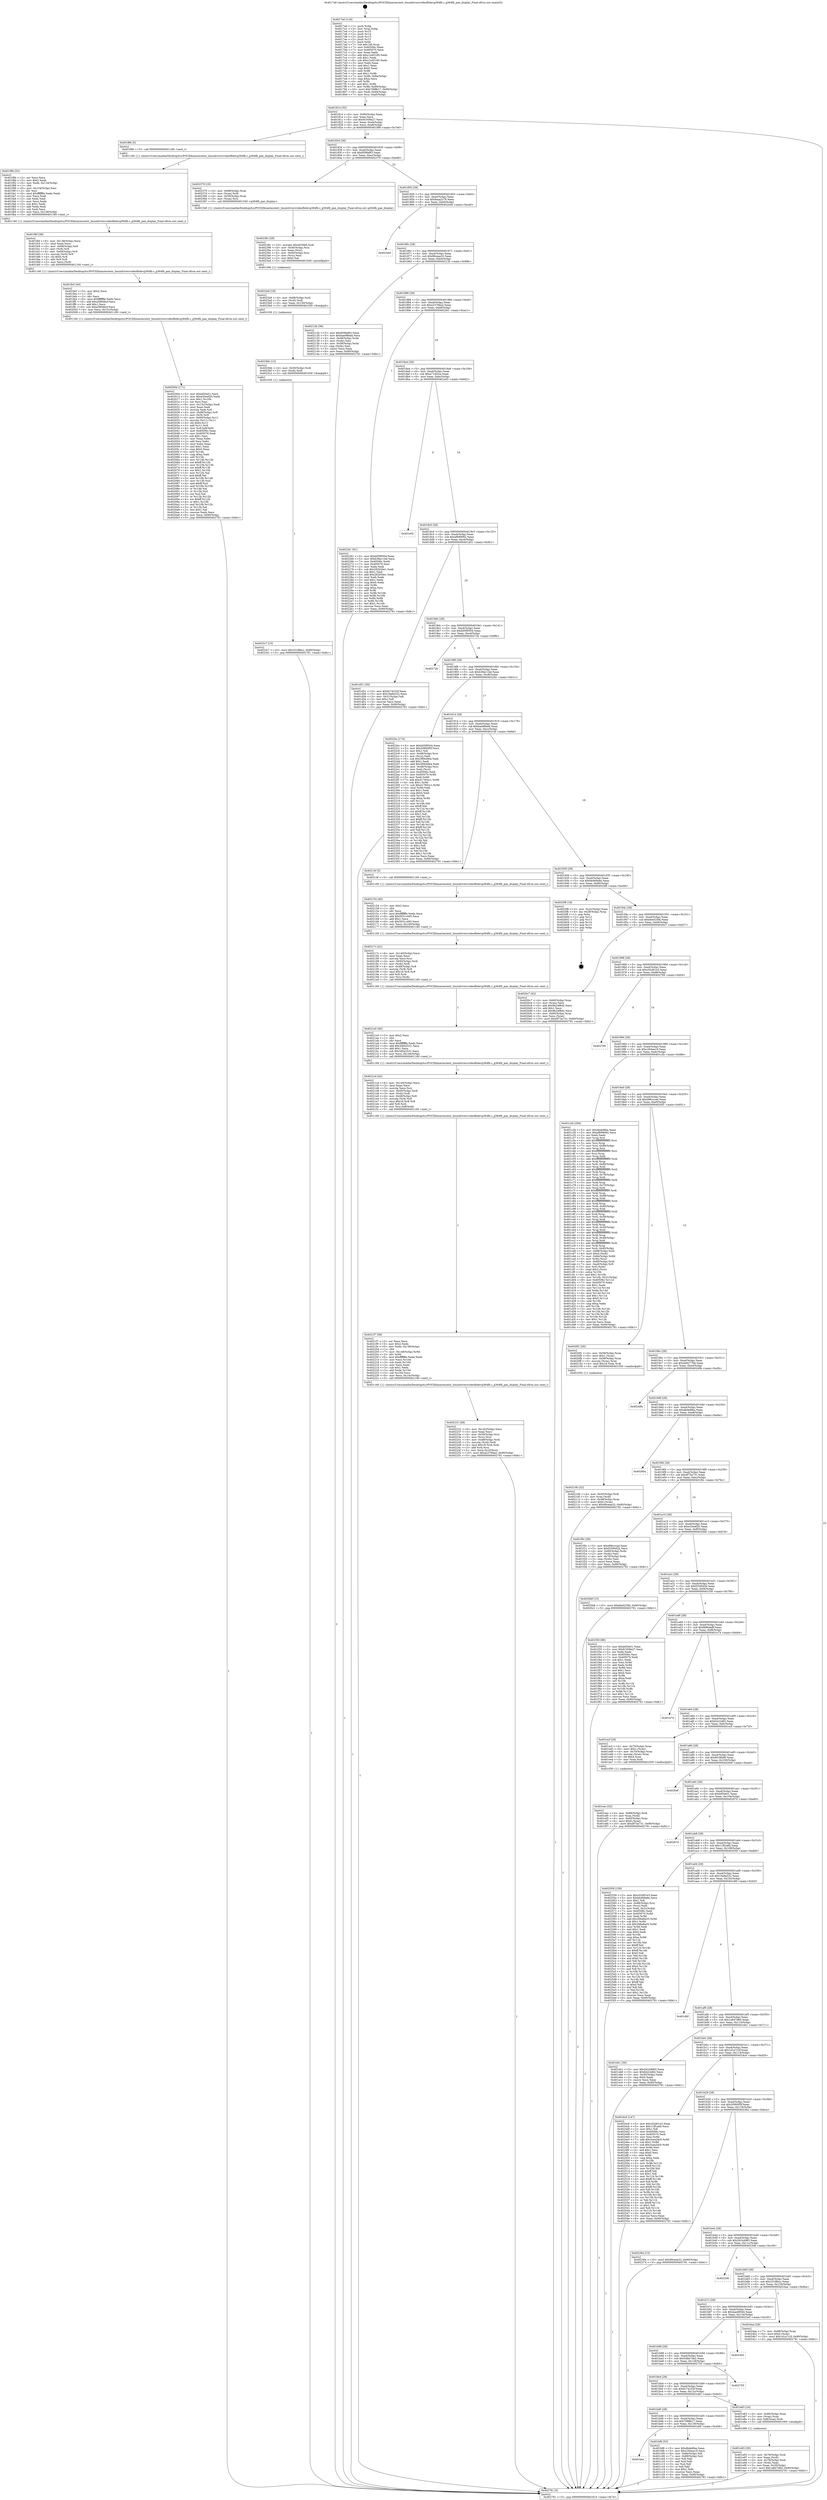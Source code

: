 digraph "0x4017a0" {
  label = "0x4017a0 (/mnt/c/Users/mathe/Desktop/tcc/POCII/binaries/extr_linuxdriversvideofbdevg364fb.c_g364fb_pan_display_Final-ollvm.out::main(0))"
  labelloc = "t"
  node[shape=record]

  Entry [label="",width=0.3,height=0.3,shape=circle,fillcolor=black,style=filled]
  "0x401814" [label="{
     0x401814 [32]\l
     | [instrs]\l
     &nbsp;&nbsp;0x401814 \<+6\>: mov -0x90(%rbp),%eax\l
     &nbsp;&nbsp;0x40181a \<+2\>: mov %eax,%ecx\l
     &nbsp;&nbsp;0x40181c \<+6\>: sub $0x81938a27,%ecx\l
     &nbsp;&nbsp;0x401822 \<+6\>: mov %eax,-0xa4(%rbp)\l
     &nbsp;&nbsp;0x401828 \<+6\>: mov %ecx,-0xa8(%rbp)\l
     &nbsp;&nbsp;0x40182e \<+6\>: je 0000000000401f86 \<main+0x7e6\>\l
  }"]
  "0x401f86" [label="{
     0x401f86 [5]\l
     | [instrs]\l
     &nbsp;&nbsp;0x401f86 \<+5\>: call 0000000000401160 \<next_i\>\l
     | [calls]\l
     &nbsp;&nbsp;0x401160 \{1\} (/mnt/c/Users/mathe/Desktop/tcc/POCII/binaries/extr_linuxdriversvideofbdevg364fb.c_g364fb_pan_display_Final-ollvm.out::next_i)\l
  }"]
  "0x401834" [label="{
     0x401834 [28]\l
     | [instrs]\l
     &nbsp;&nbsp;0x401834 \<+5\>: jmp 0000000000401839 \<main+0x99\>\l
     &nbsp;&nbsp;0x401839 \<+6\>: mov -0xa4(%rbp),%eax\l
     &nbsp;&nbsp;0x40183f \<+5\>: sub $0x859faf63,%eax\l
     &nbsp;&nbsp;0x401844 \<+6\>: mov %eax,-0xac(%rbp)\l
     &nbsp;&nbsp;0x40184a \<+6\>: je 0000000000402379 \<main+0xbd9\>\l
  }"]
  Exit [label="",width=0.3,height=0.3,shape=circle,fillcolor=black,style=filled,peripheries=2]
  "0x402379" [label="{
     0x402379 [19]\l
     | [instrs]\l
     &nbsp;&nbsp;0x402379 \<+4\>: mov -0x68(%rbp),%rax\l
     &nbsp;&nbsp;0x40237d \<+3\>: mov (%rax),%rdi\l
     &nbsp;&nbsp;0x402380 \<+4\>: mov -0x50(%rbp),%rax\l
     &nbsp;&nbsp;0x402384 \<+3\>: mov (%rax),%rsi\l
     &nbsp;&nbsp;0x402387 \<+5\>: call 0000000000401540 \<g364fb_pan_display\>\l
     | [calls]\l
     &nbsp;&nbsp;0x401540 \{1\} (/mnt/c/Users/mathe/Desktop/tcc/POCII/binaries/extr_linuxdriversvideofbdevg364fb.c_g364fb_pan_display_Final-ollvm.out::g364fb_pan_display)\l
  }"]
  "0x401850" [label="{
     0x401850 [28]\l
     | [instrs]\l
     &nbsp;&nbsp;0x401850 \<+5\>: jmp 0000000000401855 \<main+0xb5\>\l
     &nbsp;&nbsp;0x401855 \<+6\>: mov -0xa4(%rbp),%eax\l
     &nbsp;&nbsp;0x40185b \<+5\>: sub $0x8aaa2c78,%eax\l
     &nbsp;&nbsp;0x401860 \<+6\>: mov %eax,-0xb0(%rbp)\l
     &nbsp;&nbsp;0x401866 \<+6\>: je 0000000000402440 \<main+0xca0\>\l
  }"]
  "0x4023c7" [label="{
     0x4023c7 [15]\l
     | [instrs]\l
     &nbsp;&nbsp;0x4023c7 \<+10\>: movl $0x331f8bcc,-0x90(%rbp)\l
     &nbsp;&nbsp;0x4023d1 \<+5\>: jmp 0000000000402781 \<main+0xfe1\>\l
  }"]
  "0x402440" [label="{
     0x402440\l
  }", style=dashed]
  "0x40186c" [label="{
     0x40186c [28]\l
     | [instrs]\l
     &nbsp;&nbsp;0x40186c \<+5\>: jmp 0000000000401871 \<main+0xd1\>\l
     &nbsp;&nbsp;0x401871 \<+6\>: mov -0xa4(%rbp),%eax\l
     &nbsp;&nbsp;0x401877 \<+5\>: sub $0x99ceea32,%eax\l
     &nbsp;&nbsp;0x40187c \<+6\>: mov %eax,-0xb4(%rbp)\l
     &nbsp;&nbsp;0x401882 \<+6\>: je 000000000040212b \<main+0x98b\>\l
  }"]
  "0x4023bb" [label="{
     0x4023bb [12]\l
     | [instrs]\l
     &nbsp;&nbsp;0x4023bb \<+4\>: mov -0x50(%rbp),%rdi\l
     &nbsp;&nbsp;0x4023bf \<+3\>: mov (%rdi),%rdi\l
     &nbsp;&nbsp;0x4023c2 \<+5\>: call 0000000000401030 \<free@plt\>\l
     | [calls]\l
     &nbsp;&nbsp;0x401030 \{1\} (unknown)\l
  }"]
  "0x40212b" [label="{
     0x40212b [36]\l
     | [instrs]\l
     &nbsp;&nbsp;0x40212b \<+5\>: mov $0x859faf63,%eax\l
     &nbsp;&nbsp;0x402130 \<+5\>: mov $0xbae98bdd,%ecx\l
     &nbsp;&nbsp;0x402135 \<+4\>: mov -0x48(%rbp),%rdx\l
     &nbsp;&nbsp;0x402139 \<+2\>: mov (%rdx),%esi\l
     &nbsp;&nbsp;0x40213b \<+4\>: mov -0x58(%rbp),%rdx\l
     &nbsp;&nbsp;0x40213f \<+2\>: cmp (%rdx),%esi\l
     &nbsp;&nbsp;0x402141 \<+3\>: cmovl %ecx,%eax\l
     &nbsp;&nbsp;0x402144 \<+6\>: mov %eax,-0x90(%rbp)\l
     &nbsp;&nbsp;0x40214a \<+5\>: jmp 0000000000402781 \<main+0xfe1\>\l
  }"]
  "0x401888" [label="{
     0x401888 [28]\l
     | [instrs]\l
     &nbsp;&nbsp;0x401888 \<+5\>: jmp 000000000040188d \<main+0xed\>\l
     &nbsp;&nbsp;0x40188d \<+6\>: mov -0xa4(%rbp),%eax\l
     &nbsp;&nbsp;0x401893 \<+5\>: sub $0xa2376ba2,%eax\l
     &nbsp;&nbsp;0x401898 \<+6\>: mov %eax,-0xb8(%rbp)\l
     &nbsp;&nbsp;0x40189e \<+6\>: je 0000000000402261 \<main+0xac1\>\l
  }"]
  "0x4023a9" [label="{
     0x4023a9 [18]\l
     | [instrs]\l
     &nbsp;&nbsp;0x4023a9 \<+4\>: mov -0x68(%rbp),%rdi\l
     &nbsp;&nbsp;0x4023ad \<+3\>: mov (%rdi),%rdi\l
     &nbsp;&nbsp;0x4023b0 \<+6\>: mov %eax,-0x150(%rbp)\l
     &nbsp;&nbsp;0x4023b6 \<+5\>: call 0000000000401030 \<free@plt\>\l
     | [calls]\l
     &nbsp;&nbsp;0x401030 \{1\} (unknown)\l
  }"]
  "0x402261" [label="{
     0x402261 [91]\l
     | [instrs]\l
     &nbsp;&nbsp;0x402261 \<+5\>: mov $0xb05f9504,%eax\l
     &nbsp;&nbsp;0x402266 \<+5\>: mov $0xb38a11bd,%ecx\l
     &nbsp;&nbsp;0x40226b \<+7\>: mov 0x40506c,%edx\l
     &nbsp;&nbsp;0x402272 \<+7\>: mov 0x405070,%esi\l
     &nbsp;&nbsp;0x402279 \<+2\>: mov %edx,%edi\l
     &nbsp;&nbsp;0x40227b \<+6\>: sub $0x282b54e1,%edi\l
     &nbsp;&nbsp;0x402281 \<+3\>: sub $0x1,%edi\l
     &nbsp;&nbsp;0x402284 \<+6\>: add $0x282b54e1,%edi\l
     &nbsp;&nbsp;0x40228a \<+3\>: imul %edi,%edx\l
     &nbsp;&nbsp;0x40228d \<+3\>: and $0x1,%edx\l
     &nbsp;&nbsp;0x402290 \<+3\>: cmp $0x0,%edx\l
     &nbsp;&nbsp;0x402293 \<+4\>: sete %r8b\l
     &nbsp;&nbsp;0x402297 \<+3\>: cmp $0xa,%esi\l
     &nbsp;&nbsp;0x40229a \<+4\>: setl %r9b\l
     &nbsp;&nbsp;0x40229e \<+3\>: mov %r8b,%r10b\l
     &nbsp;&nbsp;0x4022a1 \<+3\>: and %r9b,%r10b\l
     &nbsp;&nbsp;0x4022a4 \<+3\>: xor %r9b,%r8b\l
     &nbsp;&nbsp;0x4022a7 \<+3\>: or %r8b,%r10b\l
     &nbsp;&nbsp;0x4022aa \<+4\>: test $0x1,%r10b\l
     &nbsp;&nbsp;0x4022ae \<+3\>: cmovne %ecx,%eax\l
     &nbsp;&nbsp;0x4022b1 \<+6\>: mov %eax,-0x90(%rbp)\l
     &nbsp;&nbsp;0x4022b7 \<+5\>: jmp 0000000000402781 \<main+0xfe1\>\l
  }"]
  "0x4018a4" [label="{
     0x4018a4 [28]\l
     | [instrs]\l
     &nbsp;&nbsp;0x4018a4 \<+5\>: jmp 00000000004018a9 \<main+0x109\>\l
     &nbsp;&nbsp;0x4018a9 \<+6\>: mov -0xa4(%rbp),%eax\l
     &nbsp;&nbsp;0x4018af \<+5\>: sub $0xa714f3ca,%eax\l
     &nbsp;&nbsp;0x4018b4 \<+6\>: mov %eax,-0xbc(%rbp)\l
     &nbsp;&nbsp;0x4018ba \<+6\>: je 0000000000401e02 \<main+0x662\>\l
  }"]
  "0x40238c" [label="{
     0x40238c [29]\l
     | [instrs]\l
     &nbsp;&nbsp;0x40238c \<+10\>: movabs $0x4030b6,%rdi\l
     &nbsp;&nbsp;0x402396 \<+4\>: mov -0x40(%rbp),%rsi\l
     &nbsp;&nbsp;0x40239a \<+2\>: mov %eax,(%rsi)\l
     &nbsp;&nbsp;0x40239c \<+4\>: mov -0x40(%rbp),%rsi\l
     &nbsp;&nbsp;0x4023a0 \<+2\>: mov (%rsi),%esi\l
     &nbsp;&nbsp;0x4023a2 \<+2\>: mov $0x0,%al\l
     &nbsp;&nbsp;0x4023a4 \<+5\>: call 0000000000401040 \<printf@plt\>\l
     | [calls]\l
     &nbsp;&nbsp;0x401040 \{1\} (unknown)\l
  }"]
  "0x401e02" [label="{
     0x401e02\l
  }", style=dashed]
  "0x4018c0" [label="{
     0x4018c0 [28]\l
     | [instrs]\l
     &nbsp;&nbsp;0x4018c0 \<+5\>: jmp 00000000004018c5 \<main+0x125\>\l
     &nbsp;&nbsp;0x4018c5 \<+6\>: mov -0xa4(%rbp),%eax\l
     &nbsp;&nbsp;0x4018cb \<+5\>: sub $0xaf699082,%eax\l
     &nbsp;&nbsp;0x4018d0 \<+6\>: mov %eax,-0xc0(%rbp)\l
     &nbsp;&nbsp;0x4018d6 \<+6\>: je 0000000000401d51 \<main+0x5b1\>\l
  }"]
  "0x402231" [label="{
     0x402231 [48]\l
     | [instrs]\l
     &nbsp;&nbsp;0x402231 \<+6\>: mov -0x14c(%rbp),%ecx\l
     &nbsp;&nbsp;0x402237 \<+3\>: imul %eax,%ecx\l
     &nbsp;&nbsp;0x40223a \<+4\>: mov -0x50(%rbp),%rsi\l
     &nbsp;&nbsp;0x40223e \<+3\>: mov (%rsi),%rsi\l
     &nbsp;&nbsp;0x402241 \<+4\>: mov -0x48(%rbp),%rdi\l
     &nbsp;&nbsp;0x402245 \<+3\>: movslq (%rdi),%rdi\l
     &nbsp;&nbsp;0x402248 \<+4\>: imul $0x18,%rdi,%rdi\l
     &nbsp;&nbsp;0x40224c \<+3\>: add %rdi,%rsi\l
     &nbsp;&nbsp;0x40224f \<+3\>: mov %ecx,0x10(%rsi)\l
     &nbsp;&nbsp;0x402252 \<+10\>: movl $0xa2376ba2,-0x90(%rbp)\l
     &nbsp;&nbsp;0x40225c \<+5\>: jmp 0000000000402781 \<main+0xfe1\>\l
  }"]
  "0x401d51" [label="{
     0x401d51 [30]\l
     | [instrs]\l
     &nbsp;&nbsp;0x401d51 \<+5\>: mov $0x6c74232f,%eax\l
     &nbsp;&nbsp;0x401d56 \<+5\>: mov $0x19a8a522,%ecx\l
     &nbsp;&nbsp;0x401d5b \<+3\>: mov -0x31(%rbp),%dl\l
     &nbsp;&nbsp;0x401d5e \<+3\>: test $0x1,%dl\l
     &nbsp;&nbsp;0x401d61 \<+3\>: cmovne %ecx,%eax\l
     &nbsp;&nbsp;0x401d64 \<+6\>: mov %eax,-0x90(%rbp)\l
     &nbsp;&nbsp;0x401d6a \<+5\>: jmp 0000000000402781 \<main+0xfe1\>\l
  }"]
  "0x4018dc" [label="{
     0x4018dc [28]\l
     | [instrs]\l
     &nbsp;&nbsp;0x4018dc \<+5\>: jmp 00000000004018e1 \<main+0x141\>\l
     &nbsp;&nbsp;0x4018e1 \<+6\>: mov -0xa4(%rbp),%eax\l
     &nbsp;&nbsp;0x4018e7 \<+5\>: sub $0xb05f9504,%eax\l
     &nbsp;&nbsp;0x4018ec \<+6\>: mov %eax,-0xc4(%rbp)\l
     &nbsp;&nbsp;0x4018f2 \<+6\>: je 000000000040272b \<main+0xf8b\>\l
  }"]
  "0x4021f7" [label="{
     0x4021f7 [58]\l
     | [instrs]\l
     &nbsp;&nbsp;0x4021f7 \<+2\>: xor %ecx,%ecx\l
     &nbsp;&nbsp;0x4021f9 \<+5\>: mov $0x2,%edx\l
     &nbsp;&nbsp;0x4021fe \<+6\>: mov %edx,-0x148(%rbp)\l
     &nbsp;&nbsp;0x402204 \<+1\>: cltd\l
     &nbsp;&nbsp;0x402205 \<+7\>: mov -0x148(%rbp),%r9d\l
     &nbsp;&nbsp;0x40220c \<+3\>: idiv %r9d\l
     &nbsp;&nbsp;0x40220f \<+6\>: imul $0xfffffffe,%edx,%edx\l
     &nbsp;&nbsp;0x402215 \<+3\>: mov %ecx,%r10d\l
     &nbsp;&nbsp;0x402218 \<+3\>: sub %edx,%r10d\l
     &nbsp;&nbsp;0x40221b \<+2\>: mov %ecx,%edx\l
     &nbsp;&nbsp;0x40221d \<+3\>: sub $0x1,%edx\l
     &nbsp;&nbsp;0x402220 \<+3\>: add %edx,%r10d\l
     &nbsp;&nbsp;0x402223 \<+3\>: sub %r10d,%ecx\l
     &nbsp;&nbsp;0x402226 \<+6\>: mov %ecx,-0x14c(%rbp)\l
     &nbsp;&nbsp;0x40222c \<+5\>: call 0000000000401160 \<next_i\>\l
     | [calls]\l
     &nbsp;&nbsp;0x401160 \{1\} (/mnt/c/Users/mathe/Desktop/tcc/POCII/binaries/extr_linuxdriversvideofbdevg364fb.c_g364fb_pan_display_Final-ollvm.out::next_i)\l
  }"]
  "0x40272b" [label="{
     0x40272b\l
  }", style=dashed]
  "0x4018f8" [label="{
     0x4018f8 [28]\l
     | [instrs]\l
     &nbsp;&nbsp;0x4018f8 \<+5\>: jmp 00000000004018fd \<main+0x15d\>\l
     &nbsp;&nbsp;0x4018fd \<+6\>: mov -0xa4(%rbp),%eax\l
     &nbsp;&nbsp;0x401903 \<+5\>: sub $0xb38a11bd,%eax\l
     &nbsp;&nbsp;0x401908 \<+6\>: mov %eax,-0xc8(%rbp)\l
     &nbsp;&nbsp;0x40190e \<+6\>: je 00000000004022bc \<main+0xb1c\>\l
  }"]
  "0x4021cd" [label="{
     0x4021cd [42]\l
     | [instrs]\l
     &nbsp;&nbsp;0x4021cd \<+6\>: mov -0x144(%rbp),%ecx\l
     &nbsp;&nbsp;0x4021d3 \<+3\>: imul %eax,%ecx\l
     &nbsp;&nbsp;0x4021d6 \<+3\>: movslq %ecx,%rsi\l
     &nbsp;&nbsp;0x4021d9 \<+4\>: mov -0x50(%rbp),%rdi\l
     &nbsp;&nbsp;0x4021dd \<+3\>: mov (%rdi),%rdi\l
     &nbsp;&nbsp;0x4021e0 \<+4\>: mov -0x48(%rbp),%r8\l
     &nbsp;&nbsp;0x4021e4 \<+3\>: movslq (%r8),%r8\l
     &nbsp;&nbsp;0x4021e7 \<+4\>: imul $0x18,%r8,%r8\l
     &nbsp;&nbsp;0x4021eb \<+3\>: add %r8,%rdi\l
     &nbsp;&nbsp;0x4021ee \<+4\>: mov %rsi,0x8(%rdi)\l
     &nbsp;&nbsp;0x4021f2 \<+5\>: call 0000000000401160 \<next_i\>\l
     | [calls]\l
     &nbsp;&nbsp;0x401160 \{1\} (/mnt/c/Users/mathe/Desktop/tcc/POCII/binaries/extr_linuxdriversvideofbdevg364fb.c_g364fb_pan_display_Final-ollvm.out::next_i)\l
  }"]
  "0x4022bc" [label="{
     0x4022bc [174]\l
     | [instrs]\l
     &nbsp;&nbsp;0x4022bc \<+5\>: mov $0xb05f9504,%eax\l
     &nbsp;&nbsp;0x4022c1 \<+5\>: mov $0x20900f5f,%ecx\l
     &nbsp;&nbsp;0x4022c6 \<+2\>: mov $0x1,%dl\l
     &nbsp;&nbsp;0x4022c8 \<+4\>: mov -0x48(%rbp),%rsi\l
     &nbsp;&nbsp;0x4022cc \<+2\>: mov (%rsi),%edi\l
     &nbsp;&nbsp;0x4022ce \<+6\>: sub $0x3f0b49e4,%edi\l
     &nbsp;&nbsp;0x4022d4 \<+3\>: add $0x1,%edi\l
     &nbsp;&nbsp;0x4022d7 \<+6\>: add $0x3f0b49e4,%edi\l
     &nbsp;&nbsp;0x4022dd \<+4\>: mov -0x48(%rbp),%rsi\l
     &nbsp;&nbsp;0x4022e1 \<+2\>: mov %edi,(%rsi)\l
     &nbsp;&nbsp;0x4022e3 \<+7\>: mov 0x40506c,%edi\l
     &nbsp;&nbsp;0x4022ea \<+8\>: mov 0x405070,%r8d\l
     &nbsp;&nbsp;0x4022f2 \<+3\>: mov %edi,%r9d\l
     &nbsp;&nbsp;0x4022f5 \<+7\>: add $0x41760cc1,%r9d\l
     &nbsp;&nbsp;0x4022fc \<+4\>: sub $0x1,%r9d\l
     &nbsp;&nbsp;0x402300 \<+7\>: sub $0x41760cc1,%r9d\l
     &nbsp;&nbsp;0x402307 \<+4\>: imul %r9d,%edi\l
     &nbsp;&nbsp;0x40230b \<+3\>: and $0x1,%edi\l
     &nbsp;&nbsp;0x40230e \<+3\>: cmp $0x0,%edi\l
     &nbsp;&nbsp;0x402311 \<+4\>: sete %r10b\l
     &nbsp;&nbsp;0x402315 \<+4\>: cmp $0xa,%r8d\l
     &nbsp;&nbsp;0x402319 \<+4\>: setl %r11b\l
     &nbsp;&nbsp;0x40231d \<+3\>: mov %r10b,%bl\l
     &nbsp;&nbsp;0x402320 \<+3\>: xor $0xff,%bl\l
     &nbsp;&nbsp;0x402323 \<+3\>: mov %r11b,%r14b\l
     &nbsp;&nbsp;0x402326 \<+4\>: xor $0xff,%r14b\l
     &nbsp;&nbsp;0x40232a \<+3\>: xor $0x1,%dl\l
     &nbsp;&nbsp;0x40232d \<+3\>: mov %bl,%r15b\l
     &nbsp;&nbsp;0x402330 \<+4\>: and $0xff,%r15b\l
     &nbsp;&nbsp;0x402334 \<+3\>: and %dl,%r10b\l
     &nbsp;&nbsp;0x402337 \<+3\>: mov %r14b,%r12b\l
     &nbsp;&nbsp;0x40233a \<+4\>: and $0xff,%r12b\l
     &nbsp;&nbsp;0x40233e \<+3\>: and %dl,%r11b\l
     &nbsp;&nbsp;0x402341 \<+3\>: or %r10b,%r15b\l
     &nbsp;&nbsp;0x402344 \<+3\>: or %r11b,%r12b\l
     &nbsp;&nbsp;0x402347 \<+3\>: xor %r12b,%r15b\l
     &nbsp;&nbsp;0x40234a \<+3\>: or %r14b,%bl\l
     &nbsp;&nbsp;0x40234d \<+3\>: xor $0xff,%bl\l
     &nbsp;&nbsp;0x402350 \<+3\>: or $0x1,%dl\l
     &nbsp;&nbsp;0x402353 \<+2\>: and %dl,%bl\l
     &nbsp;&nbsp;0x402355 \<+3\>: or %bl,%r15b\l
     &nbsp;&nbsp;0x402358 \<+4\>: test $0x1,%r15b\l
     &nbsp;&nbsp;0x40235c \<+3\>: cmovne %ecx,%eax\l
     &nbsp;&nbsp;0x40235f \<+6\>: mov %eax,-0x90(%rbp)\l
     &nbsp;&nbsp;0x402365 \<+5\>: jmp 0000000000402781 \<main+0xfe1\>\l
  }"]
  "0x401914" [label="{
     0x401914 [28]\l
     | [instrs]\l
     &nbsp;&nbsp;0x401914 \<+5\>: jmp 0000000000401919 \<main+0x179\>\l
     &nbsp;&nbsp;0x401919 \<+6\>: mov -0xa4(%rbp),%eax\l
     &nbsp;&nbsp;0x40191f \<+5\>: sub $0xbae98bdd,%eax\l
     &nbsp;&nbsp;0x401924 \<+6\>: mov %eax,-0xcc(%rbp)\l
     &nbsp;&nbsp;0x40192a \<+6\>: je 000000000040214f \<main+0x9af\>\l
  }"]
  "0x4021a5" [label="{
     0x4021a5 [40]\l
     | [instrs]\l
     &nbsp;&nbsp;0x4021a5 \<+5\>: mov $0x2,%ecx\l
     &nbsp;&nbsp;0x4021aa \<+1\>: cltd\l
     &nbsp;&nbsp;0x4021ab \<+2\>: idiv %ecx\l
     &nbsp;&nbsp;0x4021ad \<+6\>: imul $0xfffffffe,%edx,%ecx\l
     &nbsp;&nbsp;0x4021b3 \<+6\>: add $0x3d042531,%ecx\l
     &nbsp;&nbsp;0x4021b9 \<+3\>: add $0x1,%ecx\l
     &nbsp;&nbsp;0x4021bc \<+6\>: sub $0x3d042531,%ecx\l
     &nbsp;&nbsp;0x4021c2 \<+6\>: mov %ecx,-0x144(%rbp)\l
     &nbsp;&nbsp;0x4021c8 \<+5\>: call 0000000000401160 \<next_i\>\l
     | [calls]\l
     &nbsp;&nbsp;0x401160 \{1\} (/mnt/c/Users/mathe/Desktop/tcc/POCII/binaries/extr_linuxdriversvideofbdevg364fb.c_g364fb_pan_display_Final-ollvm.out::next_i)\l
  }"]
  "0x40214f" [label="{
     0x40214f [5]\l
     | [instrs]\l
     &nbsp;&nbsp;0x40214f \<+5\>: call 0000000000401160 \<next_i\>\l
     | [calls]\l
     &nbsp;&nbsp;0x401160 \{1\} (/mnt/c/Users/mathe/Desktop/tcc/POCII/binaries/extr_linuxdriversvideofbdevg364fb.c_g364fb_pan_display_Final-ollvm.out::next_i)\l
  }"]
  "0x401930" [label="{
     0x401930 [28]\l
     | [instrs]\l
     &nbsp;&nbsp;0x401930 \<+5\>: jmp 0000000000401935 \<main+0x195\>\l
     &nbsp;&nbsp;0x401935 \<+6\>: mov -0xa4(%rbp),%eax\l
     &nbsp;&nbsp;0x40193b \<+5\>: sub $0xbb469a6e,%eax\l
     &nbsp;&nbsp;0x401940 \<+6\>: mov %eax,-0xd0(%rbp)\l
     &nbsp;&nbsp;0x401946 \<+6\>: je 00000000004025f8 \<main+0xe58\>\l
  }"]
  "0x40217c" [label="{
     0x40217c [41]\l
     | [instrs]\l
     &nbsp;&nbsp;0x40217c \<+6\>: mov -0x140(%rbp),%ecx\l
     &nbsp;&nbsp;0x402182 \<+3\>: imul %eax,%ecx\l
     &nbsp;&nbsp;0x402185 \<+3\>: movslq %ecx,%rsi\l
     &nbsp;&nbsp;0x402188 \<+4\>: mov -0x50(%rbp),%rdi\l
     &nbsp;&nbsp;0x40218c \<+3\>: mov (%rdi),%rdi\l
     &nbsp;&nbsp;0x40218f \<+4\>: mov -0x48(%rbp),%r8\l
     &nbsp;&nbsp;0x402193 \<+3\>: movslq (%r8),%r8\l
     &nbsp;&nbsp;0x402196 \<+4\>: imul $0x18,%r8,%r8\l
     &nbsp;&nbsp;0x40219a \<+3\>: add %r8,%rdi\l
     &nbsp;&nbsp;0x40219d \<+3\>: mov %rsi,(%rdi)\l
     &nbsp;&nbsp;0x4021a0 \<+5\>: call 0000000000401160 \<next_i\>\l
     | [calls]\l
     &nbsp;&nbsp;0x401160 \{1\} (/mnt/c/Users/mathe/Desktop/tcc/POCII/binaries/extr_linuxdriversvideofbdevg364fb.c_g364fb_pan_display_Final-ollvm.out::next_i)\l
  }"]
  "0x4025f8" [label="{
     0x4025f8 [18]\l
     | [instrs]\l
     &nbsp;&nbsp;0x4025f8 \<+3\>: mov -0x2c(%rbp),%eax\l
     &nbsp;&nbsp;0x4025fb \<+4\>: lea -0x28(%rbp),%rsp\l
     &nbsp;&nbsp;0x4025ff \<+1\>: pop %rbx\l
     &nbsp;&nbsp;0x402600 \<+2\>: pop %r12\l
     &nbsp;&nbsp;0x402602 \<+2\>: pop %r13\l
     &nbsp;&nbsp;0x402604 \<+2\>: pop %r14\l
     &nbsp;&nbsp;0x402606 \<+2\>: pop %r15\l
     &nbsp;&nbsp;0x402608 \<+1\>: pop %rbp\l
     &nbsp;&nbsp;0x402609 \<+1\>: ret\l
  }"]
  "0x40194c" [label="{
     0x40194c [28]\l
     | [instrs]\l
     &nbsp;&nbsp;0x40194c \<+5\>: jmp 0000000000401951 \<main+0x1b1\>\l
     &nbsp;&nbsp;0x401951 \<+6\>: mov -0xa4(%rbp),%eax\l
     &nbsp;&nbsp;0x401957 \<+5\>: sub $0xbbe525fd,%eax\l
     &nbsp;&nbsp;0x40195c \<+6\>: mov %eax,-0xd4(%rbp)\l
     &nbsp;&nbsp;0x401962 \<+6\>: je 00000000004020c7 \<main+0x927\>\l
  }"]
  "0x402154" [label="{
     0x402154 [40]\l
     | [instrs]\l
     &nbsp;&nbsp;0x402154 \<+5\>: mov $0x2,%ecx\l
     &nbsp;&nbsp;0x402159 \<+1\>: cltd\l
     &nbsp;&nbsp;0x40215a \<+2\>: idiv %ecx\l
     &nbsp;&nbsp;0x40215c \<+6\>: imul $0xfffffffe,%edx,%ecx\l
     &nbsp;&nbsp;0x402162 \<+6\>: add $0x5031c493,%ecx\l
     &nbsp;&nbsp;0x402168 \<+3\>: add $0x1,%ecx\l
     &nbsp;&nbsp;0x40216b \<+6\>: sub $0x5031c493,%ecx\l
     &nbsp;&nbsp;0x402171 \<+6\>: mov %ecx,-0x140(%rbp)\l
     &nbsp;&nbsp;0x402177 \<+5\>: call 0000000000401160 \<next_i\>\l
     | [calls]\l
     &nbsp;&nbsp;0x401160 \{1\} (/mnt/c/Users/mathe/Desktop/tcc/POCII/binaries/extr_linuxdriversvideofbdevg364fb.c_g364fb_pan_display_Final-ollvm.out::next_i)\l
  }"]
  "0x4020c7" [label="{
     0x4020c7 [42]\l
     | [instrs]\l
     &nbsp;&nbsp;0x4020c7 \<+4\>: mov -0x60(%rbp),%rax\l
     &nbsp;&nbsp;0x4020cb \<+2\>: mov (%rax),%ecx\l
     &nbsp;&nbsp;0x4020cd \<+6\>: add $0x9b24f6d2,%ecx\l
     &nbsp;&nbsp;0x4020d3 \<+3\>: add $0x1,%ecx\l
     &nbsp;&nbsp;0x4020d6 \<+6\>: sub $0x9b24f6d2,%ecx\l
     &nbsp;&nbsp;0x4020dc \<+4\>: mov -0x60(%rbp),%rax\l
     &nbsp;&nbsp;0x4020e0 \<+2\>: mov %ecx,(%rax)\l
     &nbsp;&nbsp;0x4020e2 \<+10\>: movl $0xdf73a731,-0x90(%rbp)\l
     &nbsp;&nbsp;0x4020ec \<+5\>: jmp 0000000000402781 \<main+0xfe1\>\l
  }"]
  "0x401968" [label="{
     0x401968 [28]\l
     | [instrs]\l
     &nbsp;&nbsp;0x401968 \<+5\>: jmp 000000000040196d \<main+0x1cd\>\l
     &nbsp;&nbsp;0x40196d \<+6\>: mov -0xa4(%rbp),%eax\l
     &nbsp;&nbsp;0x401973 \<+5\>: sub $0xc02d01e3,%eax\l
     &nbsp;&nbsp;0x401978 \<+6\>: mov %eax,-0xd8(%rbp)\l
     &nbsp;&nbsp;0x40197e \<+6\>: je 0000000000402769 \<main+0xfc9\>\l
  }"]
  "0x40210b" [label="{
     0x40210b [32]\l
     | [instrs]\l
     &nbsp;&nbsp;0x40210b \<+4\>: mov -0x50(%rbp),%rdi\l
     &nbsp;&nbsp;0x40210f \<+3\>: mov %rax,(%rdi)\l
     &nbsp;&nbsp;0x402112 \<+4\>: mov -0x48(%rbp),%rax\l
     &nbsp;&nbsp;0x402116 \<+6\>: movl $0x0,(%rax)\l
     &nbsp;&nbsp;0x40211c \<+10\>: movl $0x99ceea32,-0x90(%rbp)\l
     &nbsp;&nbsp;0x402126 \<+5\>: jmp 0000000000402781 \<main+0xfe1\>\l
  }"]
  "0x402769" [label="{
     0x402769\l
  }", style=dashed]
  "0x401984" [label="{
     0x401984 [28]\l
     | [instrs]\l
     &nbsp;&nbsp;0x401984 \<+5\>: jmp 0000000000401989 \<main+0x1e9\>\l
     &nbsp;&nbsp;0x401989 \<+6\>: mov -0xa4(%rbp),%eax\l
     &nbsp;&nbsp;0x40198f \<+5\>: sub $0xc264ea19,%eax\l
     &nbsp;&nbsp;0x401994 \<+6\>: mov %eax,-0xdc(%rbp)\l
     &nbsp;&nbsp;0x40199a \<+6\>: je 0000000000401c2b \<main+0x48b\>\l
  }"]
  "0x40200d" [label="{
     0x40200d [171]\l
     | [instrs]\l
     &nbsp;&nbsp;0x40200d \<+5\>: mov $0xbf20e01,%ecx\l
     &nbsp;&nbsp;0x402012 \<+5\>: mov $0xe33e4f20,%edx\l
     &nbsp;&nbsp;0x402017 \<+3\>: mov $0x1,%r10b\l
     &nbsp;&nbsp;0x40201a \<+2\>: xor %esi,%esi\l
     &nbsp;&nbsp;0x40201c \<+6\>: mov -0x13c(%rbp),%edi\l
     &nbsp;&nbsp;0x402022 \<+3\>: imul %eax,%edi\l
     &nbsp;&nbsp;0x402025 \<+3\>: movslq %edi,%r8\l
     &nbsp;&nbsp;0x402028 \<+4\>: mov -0x68(%rbp),%r9\l
     &nbsp;&nbsp;0x40202c \<+3\>: mov (%r9),%r9\l
     &nbsp;&nbsp;0x40202f \<+4\>: mov -0x60(%rbp),%r11\l
     &nbsp;&nbsp;0x402033 \<+3\>: movslq (%r11),%r11\l
     &nbsp;&nbsp;0x402036 \<+4\>: shl $0x4,%r11\l
     &nbsp;&nbsp;0x40203a \<+3\>: add %r11,%r9\l
     &nbsp;&nbsp;0x40203d \<+4\>: mov %r8,0x8(%r9)\l
     &nbsp;&nbsp;0x402041 \<+7\>: mov 0x40506c,%eax\l
     &nbsp;&nbsp;0x402048 \<+7\>: mov 0x405070,%edi\l
     &nbsp;&nbsp;0x40204f \<+3\>: sub $0x1,%esi\l
     &nbsp;&nbsp;0x402052 \<+2\>: mov %eax,%ebx\l
     &nbsp;&nbsp;0x402054 \<+2\>: add %esi,%ebx\l
     &nbsp;&nbsp;0x402056 \<+3\>: imul %ebx,%eax\l
     &nbsp;&nbsp;0x402059 \<+3\>: and $0x1,%eax\l
     &nbsp;&nbsp;0x40205c \<+3\>: cmp $0x0,%eax\l
     &nbsp;&nbsp;0x40205f \<+4\>: sete %r14b\l
     &nbsp;&nbsp;0x402063 \<+3\>: cmp $0xa,%edi\l
     &nbsp;&nbsp;0x402066 \<+4\>: setl %r15b\l
     &nbsp;&nbsp;0x40206a \<+3\>: mov %r14b,%r12b\l
     &nbsp;&nbsp;0x40206d \<+4\>: xor $0xff,%r12b\l
     &nbsp;&nbsp;0x402071 \<+3\>: mov %r15b,%r13b\l
     &nbsp;&nbsp;0x402074 \<+4\>: xor $0xff,%r13b\l
     &nbsp;&nbsp;0x402078 \<+4\>: xor $0x1,%r10b\l
     &nbsp;&nbsp;0x40207c \<+3\>: mov %r12b,%al\l
     &nbsp;&nbsp;0x40207f \<+2\>: and $0xff,%al\l
     &nbsp;&nbsp;0x402081 \<+3\>: and %r10b,%r14b\l
     &nbsp;&nbsp;0x402084 \<+3\>: mov %r13b,%sil\l
     &nbsp;&nbsp;0x402087 \<+4\>: and $0xff,%sil\l
     &nbsp;&nbsp;0x40208b \<+3\>: and %r10b,%r15b\l
     &nbsp;&nbsp;0x40208e \<+3\>: or %r14b,%al\l
     &nbsp;&nbsp;0x402091 \<+3\>: or %r15b,%sil\l
     &nbsp;&nbsp;0x402094 \<+3\>: xor %sil,%al\l
     &nbsp;&nbsp;0x402097 \<+3\>: or %r13b,%r12b\l
     &nbsp;&nbsp;0x40209a \<+4\>: xor $0xff,%r12b\l
     &nbsp;&nbsp;0x40209e \<+4\>: or $0x1,%r10b\l
     &nbsp;&nbsp;0x4020a2 \<+3\>: and %r10b,%r12b\l
     &nbsp;&nbsp;0x4020a5 \<+3\>: or %r12b,%al\l
     &nbsp;&nbsp;0x4020a8 \<+2\>: test $0x1,%al\l
     &nbsp;&nbsp;0x4020aa \<+3\>: cmovne %edx,%ecx\l
     &nbsp;&nbsp;0x4020ad \<+6\>: mov %ecx,-0x90(%rbp)\l
     &nbsp;&nbsp;0x4020b3 \<+5\>: jmp 0000000000402781 \<main+0xfe1\>\l
  }"]
  "0x401c2b" [label="{
     0x401c2b [294]\l
     | [instrs]\l
     &nbsp;&nbsp;0x401c2b \<+5\>: mov $0xdbde8fea,%eax\l
     &nbsp;&nbsp;0x401c30 \<+5\>: mov $0xaf699082,%ecx\l
     &nbsp;&nbsp;0x401c35 \<+2\>: xor %edx,%edx\l
     &nbsp;&nbsp;0x401c37 \<+3\>: mov %rsp,%rsi\l
     &nbsp;&nbsp;0x401c3a \<+4\>: add $0xfffffffffffffff0,%rsi\l
     &nbsp;&nbsp;0x401c3e \<+3\>: mov %rsi,%rsp\l
     &nbsp;&nbsp;0x401c41 \<+7\>: mov %rsi,-0x88(%rbp)\l
     &nbsp;&nbsp;0x401c48 \<+3\>: mov %rsp,%rsi\l
     &nbsp;&nbsp;0x401c4b \<+4\>: add $0xfffffffffffffff0,%rsi\l
     &nbsp;&nbsp;0x401c4f \<+3\>: mov %rsi,%rsp\l
     &nbsp;&nbsp;0x401c52 \<+3\>: mov %rsp,%rdi\l
     &nbsp;&nbsp;0x401c55 \<+4\>: add $0xfffffffffffffff0,%rdi\l
     &nbsp;&nbsp;0x401c59 \<+3\>: mov %rdi,%rsp\l
     &nbsp;&nbsp;0x401c5c \<+4\>: mov %rdi,-0x80(%rbp)\l
     &nbsp;&nbsp;0x401c60 \<+3\>: mov %rsp,%rdi\l
     &nbsp;&nbsp;0x401c63 \<+4\>: add $0xfffffffffffffff0,%rdi\l
     &nbsp;&nbsp;0x401c67 \<+3\>: mov %rdi,%rsp\l
     &nbsp;&nbsp;0x401c6a \<+4\>: mov %rdi,-0x78(%rbp)\l
     &nbsp;&nbsp;0x401c6e \<+3\>: mov %rsp,%rdi\l
     &nbsp;&nbsp;0x401c71 \<+4\>: add $0xfffffffffffffff0,%rdi\l
     &nbsp;&nbsp;0x401c75 \<+3\>: mov %rdi,%rsp\l
     &nbsp;&nbsp;0x401c78 \<+4\>: mov %rdi,-0x70(%rbp)\l
     &nbsp;&nbsp;0x401c7c \<+3\>: mov %rsp,%rdi\l
     &nbsp;&nbsp;0x401c7f \<+4\>: add $0xfffffffffffffff0,%rdi\l
     &nbsp;&nbsp;0x401c83 \<+3\>: mov %rdi,%rsp\l
     &nbsp;&nbsp;0x401c86 \<+4\>: mov %rdi,-0x68(%rbp)\l
     &nbsp;&nbsp;0x401c8a \<+3\>: mov %rsp,%rdi\l
     &nbsp;&nbsp;0x401c8d \<+4\>: add $0xfffffffffffffff0,%rdi\l
     &nbsp;&nbsp;0x401c91 \<+3\>: mov %rdi,%rsp\l
     &nbsp;&nbsp;0x401c94 \<+4\>: mov %rdi,-0x60(%rbp)\l
     &nbsp;&nbsp;0x401c98 \<+3\>: mov %rsp,%rdi\l
     &nbsp;&nbsp;0x401c9b \<+4\>: add $0xfffffffffffffff0,%rdi\l
     &nbsp;&nbsp;0x401c9f \<+3\>: mov %rdi,%rsp\l
     &nbsp;&nbsp;0x401ca2 \<+4\>: mov %rdi,-0x58(%rbp)\l
     &nbsp;&nbsp;0x401ca6 \<+3\>: mov %rsp,%rdi\l
     &nbsp;&nbsp;0x401ca9 \<+4\>: add $0xfffffffffffffff0,%rdi\l
     &nbsp;&nbsp;0x401cad \<+3\>: mov %rdi,%rsp\l
     &nbsp;&nbsp;0x401cb0 \<+4\>: mov %rdi,-0x50(%rbp)\l
     &nbsp;&nbsp;0x401cb4 \<+3\>: mov %rsp,%rdi\l
     &nbsp;&nbsp;0x401cb7 \<+4\>: add $0xfffffffffffffff0,%rdi\l
     &nbsp;&nbsp;0x401cbb \<+3\>: mov %rdi,%rsp\l
     &nbsp;&nbsp;0x401cbe \<+4\>: mov %rdi,-0x48(%rbp)\l
     &nbsp;&nbsp;0x401cc2 \<+3\>: mov %rsp,%rdi\l
     &nbsp;&nbsp;0x401cc5 \<+4\>: add $0xfffffffffffffff0,%rdi\l
     &nbsp;&nbsp;0x401cc9 \<+3\>: mov %rdi,%rsp\l
     &nbsp;&nbsp;0x401ccc \<+4\>: mov %rdi,-0x40(%rbp)\l
     &nbsp;&nbsp;0x401cd0 \<+7\>: mov -0x88(%rbp),%rdi\l
     &nbsp;&nbsp;0x401cd7 \<+6\>: movl $0x0,(%rdi)\l
     &nbsp;&nbsp;0x401cdd \<+7\>: mov -0x94(%rbp),%r8d\l
     &nbsp;&nbsp;0x401ce4 \<+3\>: mov %r8d,(%rsi)\l
     &nbsp;&nbsp;0x401ce7 \<+4\>: mov -0x80(%rbp),%rdi\l
     &nbsp;&nbsp;0x401ceb \<+7\>: mov -0xa0(%rbp),%r9\l
     &nbsp;&nbsp;0x401cf2 \<+3\>: mov %r9,(%rdi)\l
     &nbsp;&nbsp;0x401cf5 \<+3\>: cmpl $0x2,(%rsi)\l
     &nbsp;&nbsp;0x401cf8 \<+4\>: setne %r10b\l
     &nbsp;&nbsp;0x401cfc \<+4\>: and $0x1,%r10b\l
     &nbsp;&nbsp;0x401d00 \<+4\>: mov %r10b,-0x31(%rbp)\l
     &nbsp;&nbsp;0x401d04 \<+8\>: mov 0x40506c,%r11d\l
     &nbsp;&nbsp;0x401d0c \<+7\>: mov 0x405070,%ebx\l
     &nbsp;&nbsp;0x401d13 \<+3\>: sub $0x1,%edx\l
     &nbsp;&nbsp;0x401d16 \<+3\>: mov %r11d,%r14d\l
     &nbsp;&nbsp;0x401d19 \<+3\>: add %edx,%r14d\l
     &nbsp;&nbsp;0x401d1c \<+4\>: imul %r14d,%r11d\l
     &nbsp;&nbsp;0x401d20 \<+4\>: and $0x1,%r11d\l
     &nbsp;&nbsp;0x401d24 \<+4\>: cmp $0x0,%r11d\l
     &nbsp;&nbsp;0x401d28 \<+4\>: sete %r10b\l
     &nbsp;&nbsp;0x401d2c \<+3\>: cmp $0xa,%ebx\l
     &nbsp;&nbsp;0x401d2f \<+4\>: setl %r15b\l
     &nbsp;&nbsp;0x401d33 \<+3\>: mov %r10b,%r12b\l
     &nbsp;&nbsp;0x401d36 \<+3\>: and %r15b,%r12b\l
     &nbsp;&nbsp;0x401d39 \<+3\>: xor %r15b,%r10b\l
     &nbsp;&nbsp;0x401d3c \<+3\>: or %r10b,%r12b\l
     &nbsp;&nbsp;0x401d3f \<+4\>: test $0x1,%r12b\l
     &nbsp;&nbsp;0x401d43 \<+3\>: cmovne %ecx,%eax\l
     &nbsp;&nbsp;0x401d46 \<+6\>: mov %eax,-0x90(%rbp)\l
     &nbsp;&nbsp;0x401d4c \<+5\>: jmp 0000000000402781 \<main+0xfe1\>\l
  }"]
  "0x4019a0" [label="{
     0x4019a0 [28]\l
     | [instrs]\l
     &nbsp;&nbsp;0x4019a0 \<+5\>: jmp 00000000004019a5 \<main+0x205\>\l
     &nbsp;&nbsp;0x4019a5 \<+6\>: mov -0xa4(%rbp),%eax\l
     &nbsp;&nbsp;0x4019ab \<+5\>: sub $0xd96cccad,%eax\l
     &nbsp;&nbsp;0x4019b0 \<+6\>: mov %eax,-0xe0(%rbp)\l
     &nbsp;&nbsp;0x4019b6 \<+6\>: je 00000000004020f1 \<main+0x951\>\l
  }"]
  "0x401fe5" [label="{
     0x401fe5 [40]\l
     | [instrs]\l
     &nbsp;&nbsp;0x401fe5 \<+5\>: mov $0x2,%ecx\l
     &nbsp;&nbsp;0x401fea \<+1\>: cltd\l
     &nbsp;&nbsp;0x401feb \<+2\>: idiv %ecx\l
     &nbsp;&nbsp;0x401fed \<+6\>: imul $0xfffffffe,%edx,%ecx\l
     &nbsp;&nbsp;0x401ff3 \<+6\>: add $0xa580dbcf,%ecx\l
     &nbsp;&nbsp;0x401ff9 \<+3\>: add $0x1,%ecx\l
     &nbsp;&nbsp;0x401ffc \<+6\>: sub $0xa580dbcf,%ecx\l
     &nbsp;&nbsp;0x402002 \<+6\>: mov %ecx,-0x13c(%rbp)\l
     &nbsp;&nbsp;0x402008 \<+5\>: call 0000000000401160 \<next_i\>\l
     | [calls]\l
     &nbsp;&nbsp;0x401160 \{1\} (/mnt/c/Users/mathe/Desktop/tcc/POCII/binaries/extr_linuxdriversvideofbdevg364fb.c_g364fb_pan_display_Final-ollvm.out::next_i)\l
  }"]
  "0x4020f1" [label="{
     0x4020f1 [26]\l
     | [instrs]\l
     &nbsp;&nbsp;0x4020f1 \<+4\>: mov -0x58(%rbp),%rax\l
     &nbsp;&nbsp;0x4020f5 \<+6\>: movl $0x1,(%rax)\l
     &nbsp;&nbsp;0x4020fb \<+4\>: mov -0x58(%rbp),%rax\l
     &nbsp;&nbsp;0x4020ff \<+3\>: movslq (%rax),%rax\l
     &nbsp;&nbsp;0x402102 \<+4\>: imul $0x18,%rax,%rdi\l
     &nbsp;&nbsp;0x402106 \<+5\>: call 0000000000401050 \<malloc@plt\>\l
     | [calls]\l
     &nbsp;&nbsp;0x401050 \{1\} (unknown)\l
  }"]
  "0x4019bc" [label="{
     0x4019bc [28]\l
     | [instrs]\l
     &nbsp;&nbsp;0x4019bc \<+5\>: jmp 00000000004019c1 \<main+0x221\>\l
     &nbsp;&nbsp;0x4019c1 \<+6\>: mov -0xa4(%rbp),%eax\l
     &nbsp;&nbsp;0x4019c7 \<+5\>: sub $0xda9277bb,%eax\l
     &nbsp;&nbsp;0x4019cc \<+6\>: mov %eax,-0xe4(%rbp)\l
     &nbsp;&nbsp;0x4019d2 \<+6\>: je 000000000040249b \<main+0xcfb\>\l
  }"]
  "0x401fbf" [label="{
     0x401fbf [38]\l
     | [instrs]\l
     &nbsp;&nbsp;0x401fbf \<+6\>: mov -0x138(%rbp),%ecx\l
     &nbsp;&nbsp;0x401fc5 \<+3\>: imul %eax,%ecx\l
     &nbsp;&nbsp;0x401fc8 \<+4\>: mov -0x68(%rbp),%r8\l
     &nbsp;&nbsp;0x401fcc \<+3\>: mov (%r8),%r8\l
     &nbsp;&nbsp;0x401fcf \<+4\>: mov -0x60(%rbp),%r9\l
     &nbsp;&nbsp;0x401fd3 \<+3\>: movslq (%r9),%r9\l
     &nbsp;&nbsp;0x401fd6 \<+4\>: shl $0x4,%r9\l
     &nbsp;&nbsp;0x401fda \<+3\>: add %r9,%r8\l
     &nbsp;&nbsp;0x401fdd \<+3\>: mov %ecx,(%r8)\l
     &nbsp;&nbsp;0x401fe0 \<+5\>: call 0000000000401160 \<next_i\>\l
     | [calls]\l
     &nbsp;&nbsp;0x401160 \{1\} (/mnt/c/Users/mathe/Desktop/tcc/POCII/binaries/extr_linuxdriversvideofbdevg364fb.c_g364fb_pan_display_Final-ollvm.out::next_i)\l
  }"]
  "0x40249b" [label="{
     0x40249b\l
  }", style=dashed]
  "0x4019d8" [label="{
     0x4019d8 [28]\l
     | [instrs]\l
     &nbsp;&nbsp;0x4019d8 \<+5\>: jmp 00000000004019dd \<main+0x23d\>\l
     &nbsp;&nbsp;0x4019dd \<+6\>: mov -0xa4(%rbp),%eax\l
     &nbsp;&nbsp;0x4019e3 \<+5\>: sub $0xdbde8fea,%eax\l
     &nbsp;&nbsp;0x4019e8 \<+6\>: mov %eax,-0xe8(%rbp)\l
     &nbsp;&nbsp;0x4019ee \<+6\>: je 000000000040260a \<main+0xe6a\>\l
  }"]
  "0x401f8b" [label="{
     0x401f8b [52]\l
     | [instrs]\l
     &nbsp;&nbsp;0x401f8b \<+2\>: xor %ecx,%ecx\l
     &nbsp;&nbsp;0x401f8d \<+5\>: mov $0x2,%edx\l
     &nbsp;&nbsp;0x401f92 \<+6\>: mov %edx,-0x134(%rbp)\l
     &nbsp;&nbsp;0x401f98 \<+1\>: cltd\l
     &nbsp;&nbsp;0x401f99 \<+6\>: mov -0x134(%rbp),%esi\l
     &nbsp;&nbsp;0x401f9f \<+2\>: idiv %esi\l
     &nbsp;&nbsp;0x401fa1 \<+6\>: imul $0xfffffffe,%edx,%edx\l
     &nbsp;&nbsp;0x401fa7 \<+2\>: mov %ecx,%edi\l
     &nbsp;&nbsp;0x401fa9 \<+2\>: sub %edx,%edi\l
     &nbsp;&nbsp;0x401fab \<+2\>: mov %ecx,%edx\l
     &nbsp;&nbsp;0x401fad \<+3\>: sub $0x1,%edx\l
     &nbsp;&nbsp;0x401fb0 \<+2\>: add %edx,%edi\l
     &nbsp;&nbsp;0x401fb2 \<+2\>: sub %edi,%ecx\l
     &nbsp;&nbsp;0x401fb4 \<+6\>: mov %ecx,-0x138(%rbp)\l
     &nbsp;&nbsp;0x401fba \<+5\>: call 0000000000401160 \<next_i\>\l
     | [calls]\l
     &nbsp;&nbsp;0x401160 \{1\} (/mnt/c/Users/mathe/Desktop/tcc/POCII/binaries/extr_linuxdriversvideofbdevg364fb.c_g364fb_pan_display_Final-ollvm.out::next_i)\l
  }"]
  "0x40260a" [label="{
     0x40260a\l
  }", style=dashed]
  "0x4019f4" [label="{
     0x4019f4 [28]\l
     | [instrs]\l
     &nbsp;&nbsp;0x4019f4 \<+5\>: jmp 00000000004019f9 \<main+0x259\>\l
     &nbsp;&nbsp;0x4019f9 \<+6\>: mov -0xa4(%rbp),%eax\l
     &nbsp;&nbsp;0x4019ff \<+5\>: sub $0xdf73a731,%eax\l
     &nbsp;&nbsp;0x401a04 \<+6\>: mov %eax,-0xec(%rbp)\l
     &nbsp;&nbsp;0x401a0a \<+6\>: je 0000000000401f0c \<main+0x76c\>\l
  }"]
  "0x401eec" [label="{
     0x401eec [32]\l
     | [instrs]\l
     &nbsp;&nbsp;0x401eec \<+4\>: mov -0x68(%rbp),%rdi\l
     &nbsp;&nbsp;0x401ef0 \<+3\>: mov %rax,(%rdi)\l
     &nbsp;&nbsp;0x401ef3 \<+4\>: mov -0x60(%rbp),%rax\l
     &nbsp;&nbsp;0x401ef7 \<+6\>: movl $0x0,(%rax)\l
     &nbsp;&nbsp;0x401efd \<+10\>: movl $0xdf73a731,-0x90(%rbp)\l
     &nbsp;&nbsp;0x401f07 \<+5\>: jmp 0000000000402781 \<main+0xfe1\>\l
  }"]
  "0x401f0c" [label="{
     0x401f0c [36]\l
     | [instrs]\l
     &nbsp;&nbsp;0x401f0c \<+5\>: mov $0xd96cccad,%eax\l
     &nbsp;&nbsp;0x401f11 \<+5\>: mov $0xf2590d2b,%ecx\l
     &nbsp;&nbsp;0x401f16 \<+4\>: mov -0x60(%rbp),%rdx\l
     &nbsp;&nbsp;0x401f1a \<+2\>: mov (%rdx),%esi\l
     &nbsp;&nbsp;0x401f1c \<+4\>: mov -0x70(%rbp),%rdx\l
     &nbsp;&nbsp;0x401f20 \<+2\>: cmp (%rdx),%esi\l
     &nbsp;&nbsp;0x401f22 \<+3\>: cmovl %ecx,%eax\l
     &nbsp;&nbsp;0x401f25 \<+6\>: mov %eax,-0x90(%rbp)\l
     &nbsp;&nbsp;0x401f2b \<+5\>: jmp 0000000000402781 \<main+0xfe1\>\l
  }"]
  "0x401a10" [label="{
     0x401a10 [28]\l
     | [instrs]\l
     &nbsp;&nbsp;0x401a10 \<+5\>: jmp 0000000000401a15 \<main+0x275\>\l
     &nbsp;&nbsp;0x401a15 \<+6\>: mov -0xa4(%rbp),%eax\l
     &nbsp;&nbsp;0x401a1b \<+5\>: sub $0xe33e4f20,%eax\l
     &nbsp;&nbsp;0x401a20 \<+6\>: mov %eax,-0xf0(%rbp)\l
     &nbsp;&nbsp;0x401a26 \<+6\>: je 00000000004020b8 \<main+0x918\>\l
  }"]
  "0x401e93" [label="{
     0x401e93 [30]\l
     | [instrs]\l
     &nbsp;&nbsp;0x401e93 \<+4\>: mov -0x78(%rbp),%rdi\l
     &nbsp;&nbsp;0x401e97 \<+2\>: mov %eax,(%rdi)\l
     &nbsp;&nbsp;0x401e99 \<+4\>: mov -0x78(%rbp),%rdi\l
     &nbsp;&nbsp;0x401e9d \<+2\>: mov (%rdi),%eax\l
     &nbsp;&nbsp;0x401e9f \<+3\>: mov %eax,-0x30(%rbp)\l
     &nbsp;&nbsp;0x401ea2 \<+10\>: movl $0x1a847d60,-0x90(%rbp)\l
     &nbsp;&nbsp;0x401eac \<+5\>: jmp 0000000000402781 \<main+0xfe1\>\l
  }"]
  "0x4020b8" [label="{
     0x4020b8 [15]\l
     | [instrs]\l
     &nbsp;&nbsp;0x4020b8 \<+10\>: movl $0xbbe525fd,-0x90(%rbp)\l
     &nbsp;&nbsp;0x4020c2 \<+5\>: jmp 0000000000402781 \<main+0xfe1\>\l
  }"]
  "0x401a2c" [label="{
     0x401a2c [28]\l
     | [instrs]\l
     &nbsp;&nbsp;0x401a2c \<+5\>: jmp 0000000000401a31 \<main+0x291\>\l
     &nbsp;&nbsp;0x401a31 \<+6\>: mov -0xa4(%rbp),%eax\l
     &nbsp;&nbsp;0x401a37 \<+5\>: sub $0xf2590d2b,%eax\l
     &nbsp;&nbsp;0x401a3c \<+6\>: mov %eax,-0xf4(%rbp)\l
     &nbsp;&nbsp;0x401a42 \<+6\>: je 0000000000401f30 \<main+0x790\>\l
  }"]
  "0x4017a0" [label="{
     0x4017a0 [116]\l
     | [instrs]\l
     &nbsp;&nbsp;0x4017a0 \<+1\>: push %rbp\l
     &nbsp;&nbsp;0x4017a1 \<+3\>: mov %rsp,%rbp\l
     &nbsp;&nbsp;0x4017a4 \<+2\>: push %r15\l
     &nbsp;&nbsp;0x4017a6 \<+2\>: push %r14\l
     &nbsp;&nbsp;0x4017a8 \<+2\>: push %r13\l
     &nbsp;&nbsp;0x4017aa \<+2\>: push %r12\l
     &nbsp;&nbsp;0x4017ac \<+1\>: push %rbx\l
     &nbsp;&nbsp;0x4017ad \<+7\>: sub $0x148,%rsp\l
     &nbsp;&nbsp;0x4017b4 \<+7\>: mov 0x40506c,%eax\l
     &nbsp;&nbsp;0x4017bb \<+7\>: mov 0x405070,%ecx\l
     &nbsp;&nbsp;0x4017c2 \<+2\>: mov %eax,%edx\l
     &nbsp;&nbsp;0x4017c4 \<+6\>: add $0xc1e45180,%edx\l
     &nbsp;&nbsp;0x4017ca \<+3\>: sub $0x1,%edx\l
     &nbsp;&nbsp;0x4017cd \<+6\>: sub $0xc1e45180,%edx\l
     &nbsp;&nbsp;0x4017d3 \<+3\>: imul %edx,%eax\l
     &nbsp;&nbsp;0x4017d6 \<+3\>: and $0x1,%eax\l
     &nbsp;&nbsp;0x4017d9 \<+3\>: cmp $0x0,%eax\l
     &nbsp;&nbsp;0x4017dc \<+4\>: sete %r8b\l
     &nbsp;&nbsp;0x4017e0 \<+4\>: and $0x1,%r8b\l
     &nbsp;&nbsp;0x4017e4 \<+7\>: mov %r8b,-0x8a(%rbp)\l
     &nbsp;&nbsp;0x4017eb \<+3\>: cmp $0xa,%ecx\l
     &nbsp;&nbsp;0x4017ee \<+4\>: setl %r8b\l
     &nbsp;&nbsp;0x4017f2 \<+4\>: and $0x1,%r8b\l
     &nbsp;&nbsp;0x4017f6 \<+7\>: mov %r8b,-0x89(%rbp)\l
     &nbsp;&nbsp;0x4017fd \<+10\>: movl $0x708ffe17,-0x90(%rbp)\l
     &nbsp;&nbsp;0x401807 \<+6\>: mov %edi,-0x94(%rbp)\l
     &nbsp;&nbsp;0x40180d \<+7\>: mov %rsi,-0xa0(%rbp)\l
  }"]
  "0x401f30" [label="{
     0x401f30 [86]\l
     | [instrs]\l
     &nbsp;&nbsp;0x401f30 \<+5\>: mov $0xbf20e01,%eax\l
     &nbsp;&nbsp;0x401f35 \<+5\>: mov $0x81938a27,%ecx\l
     &nbsp;&nbsp;0x401f3a \<+2\>: xor %edx,%edx\l
     &nbsp;&nbsp;0x401f3c \<+7\>: mov 0x40506c,%esi\l
     &nbsp;&nbsp;0x401f43 \<+7\>: mov 0x405070,%edi\l
     &nbsp;&nbsp;0x401f4a \<+3\>: sub $0x1,%edx\l
     &nbsp;&nbsp;0x401f4d \<+3\>: mov %esi,%r8d\l
     &nbsp;&nbsp;0x401f50 \<+3\>: add %edx,%r8d\l
     &nbsp;&nbsp;0x401f53 \<+4\>: imul %r8d,%esi\l
     &nbsp;&nbsp;0x401f57 \<+3\>: and $0x1,%esi\l
     &nbsp;&nbsp;0x401f5a \<+3\>: cmp $0x0,%esi\l
     &nbsp;&nbsp;0x401f5d \<+4\>: sete %r9b\l
     &nbsp;&nbsp;0x401f61 \<+3\>: cmp $0xa,%edi\l
     &nbsp;&nbsp;0x401f64 \<+4\>: setl %r10b\l
     &nbsp;&nbsp;0x401f68 \<+3\>: mov %r9b,%r11b\l
     &nbsp;&nbsp;0x401f6b \<+3\>: and %r10b,%r11b\l
     &nbsp;&nbsp;0x401f6e \<+3\>: xor %r10b,%r9b\l
     &nbsp;&nbsp;0x401f71 \<+3\>: or %r9b,%r11b\l
     &nbsp;&nbsp;0x401f74 \<+4\>: test $0x1,%r11b\l
     &nbsp;&nbsp;0x401f78 \<+3\>: cmovne %ecx,%eax\l
     &nbsp;&nbsp;0x401f7b \<+6\>: mov %eax,-0x90(%rbp)\l
     &nbsp;&nbsp;0x401f81 \<+5\>: jmp 0000000000402781 \<main+0xfe1\>\l
  }"]
  "0x401a48" [label="{
     0x401a48 [28]\l
     | [instrs]\l
     &nbsp;&nbsp;0x401a48 \<+5\>: jmp 0000000000401a4d \<main+0x2ad\>\l
     &nbsp;&nbsp;0x401a4d \<+6\>: mov -0xa4(%rbp),%eax\l
     &nbsp;&nbsp;0x401a53 \<+5\>: sub $0xf686de8f,%eax\l
     &nbsp;&nbsp;0x401a58 \<+6\>: mov %eax,-0xf8(%rbp)\l
     &nbsp;&nbsp;0x401a5e \<+6\>: je 0000000000401e74 \<main+0x6d4\>\l
  }"]
  "0x402781" [label="{
     0x402781 [5]\l
     | [instrs]\l
     &nbsp;&nbsp;0x402781 \<+5\>: jmp 0000000000401814 \<main+0x74\>\l
  }"]
  "0x401e74" [label="{
     0x401e74\l
  }", style=dashed]
  "0x401a64" [label="{
     0x401a64 [28]\l
     | [instrs]\l
     &nbsp;&nbsp;0x401a64 \<+5\>: jmp 0000000000401a69 \<main+0x2c9\>\l
     &nbsp;&nbsp;0x401a69 \<+6\>: mov -0xa4(%rbp),%eax\l
     &nbsp;&nbsp;0x401a6f \<+5\>: sub $0xfcb22d62,%eax\l
     &nbsp;&nbsp;0x401a74 \<+6\>: mov %eax,-0xfc(%rbp)\l
     &nbsp;&nbsp;0x401a7a \<+6\>: je 0000000000401ecf \<main+0x72f\>\l
  }"]
  "0x401bec" [label="{
     0x401bec\l
  }", style=dashed]
  "0x401ecf" [label="{
     0x401ecf [29]\l
     | [instrs]\l
     &nbsp;&nbsp;0x401ecf \<+4\>: mov -0x70(%rbp),%rax\l
     &nbsp;&nbsp;0x401ed3 \<+6\>: movl $0x1,(%rax)\l
     &nbsp;&nbsp;0x401ed9 \<+4\>: mov -0x70(%rbp),%rax\l
     &nbsp;&nbsp;0x401edd \<+3\>: movslq (%rax),%rax\l
     &nbsp;&nbsp;0x401ee0 \<+4\>: shl $0x4,%rax\l
     &nbsp;&nbsp;0x401ee4 \<+3\>: mov %rax,%rdi\l
     &nbsp;&nbsp;0x401ee7 \<+5\>: call 0000000000401050 \<malloc@plt\>\l
     | [calls]\l
     &nbsp;&nbsp;0x401050 \{1\} (unknown)\l
  }"]
  "0x401a80" [label="{
     0x401a80 [28]\l
     | [instrs]\l
     &nbsp;&nbsp;0x401a80 \<+5\>: jmp 0000000000401a85 \<main+0x2e5\>\l
     &nbsp;&nbsp;0x401a85 \<+6\>: mov -0xa4(%rbp),%eax\l
     &nbsp;&nbsp;0x401a8b \<+5\>: sub $0xfd18fa66,%eax\l
     &nbsp;&nbsp;0x401a90 \<+6\>: mov %eax,-0x100(%rbp)\l
     &nbsp;&nbsp;0x401a96 \<+6\>: je 000000000040264f \<main+0xeaf\>\l
  }"]
  "0x401bf6" [label="{
     0x401bf6 [53]\l
     | [instrs]\l
     &nbsp;&nbsp;0x401bf6 \<+5\>: mov $0xdbde8fea,%eax\l
     &nbsp;&nbsp;0x401bfb \<+5\>: mov $0xc264ea19,%ecx\l
     &nbsp;&nbsp;0x401c00 \<+6\>: mov -0x8a(%rbp),%dl\l
     &nbsp;&nbsp;0x401c06 \<+7\>: mov -0x89(%rbp),%sil\l
     &nbsp;&nbsp;0x401c0d \<+3\>: mov %dl,%dil\l
     &nbsp;&nbsp;0x401c10 \<+3\>: and %sil,%dil\l
     &nbsp;&nbsp;0x401c13 \<+3\>: xor %sil,%dl\l
     &nbsp;&nbsp;0x401c16 \<+3\>: or %dl,%dil\l
     &nbsp;&nbsp;0x401c19 \<+4\>: test $0x1,%dil\l
     &nbsp;&nbsp;0x401c1d \<+3\>: cmovne %ecx,%eax\l
     &nbsp;&nbsp;0x401c20 \<+6\>: mov %eax,-0x90(%rbp)\l
     &nbsp;&nbsp;0x401c26 \<+5\>: jmp 0000000000402781 \<main+0xfe1\>\l
  }"]
  "0x40264f" [label="{
     0x40264f\l
  }", style=dashed]
  "0x401a9c" [label="{
     0x401a9c [28]\l
     | [instrs]\l
     &nbsp;&nbsp;0x401a9c \<+5\>: jmp 0000000000401aa1 \<main+0x301\>\l
     &nbsp;&nbsp;0x401aa1 \<+6\>: mov -0xa4(%rbp),%eax\l
     &nbsp;&nbsp;0x401aa7 \<+5\>: sub $0xbf20e01,%eax\l
     &nbsp;&nbsp;0x401aac \<+6\>: mov %eax,-0x104(%rbp)\l
     &nbsp;&nbsp;0x401ab2 \<+6\>: je 0000000000402670 \<main+0xed0\>\l
  }"]
  "0x401bd0" [label="{
     0x401bd0 [28]\l
     | [instrs]\l
     &nbsp;&nbsp;0x401bd0 \<+5\>: jmp 0000000000401bd5 \<main+0x435\>\l
     &nbsp;&nbsp;0x401bd5 \<+6\>: mov -0xa4(%rbp),%eax\l
     &nbsp;&nbsp;0x401bdb \<+5\>: sub $0x708ffe17,%eax\l
     &nbsp;&nbsp;0x401be0 \<+6\>: mov %eax,-0x130(%rbp)\l
     &nbsp;&nbsp;0x401be6 \<+6\>: je 0000000000401bf6 \<main+0x456\>\l
  }"]
  "0x402670" [label="{
     0x402670\l
  }", style=dashed]
  "0x401ab8" [label="{
     0x401ab8 [28]\l
     | [instrs]\l
     &nbsp;&nbsp;0x401ab8 \<+5\>: jmp 0000000000401abd \<main+0x31d\>\l
     &nbsp;&nbsp;0x401abd \<+6\>: mov -0xa4(%rbp),%eax\l
     &nbsp;&nbsp;0x401ac3 \<+5\>: sub $0x11ff1a6b,%eax\l
     &nbsp;&nbsp;0x401ac8 \<+6\>: mov %eax,-0x108(%rbp)\l
     &nbsp;&nbsp;0x401ace \<+6\>: je 0000000000402559 \<main+0xdb9\>\l
  }"]
  "0x401e83" [label="{
     0x401e83 [16]\l
     | [instrs]\l
     &nbsp;&nbsp;0x401e83 \<+4\>: mov -0x80(%rbp),%rax\l
     &nbsp;&nbsp;0x401e87 \<+3\>: mov (%rax),%rax\l
     &nbsp;&nbsp;0x401e8a \<+4\>: mov 0x8(%rax),%rdi\l
     &nbsp;&nbsp;0x401e8e \<+5\>: call 0000000000401060 \<atoi@plt\>\l
     | [calls]\l
     &nbsp;&nbsp;0x401060 \{1\} (unknown)\l
  }"]
  "0x402559" [label="{
     0x402559 [159]\l
     | [instrs]\l
     &nbsp;&nbsp;0x402559 \<+5\>: mov $0xc02d01e3,%eax\l
     &nbsp;&nbsp;0x40255e \<+5\>: mov $0xbb469a6e,%ecx\l
     &nbsp;&nbsp;0x402563 \<+2\>: mov $0x1,%dl\l
     &nbsp;&nbsp;0x402565 \<+7\>: mov -0x88(%rbp),%rsi\l
     &nbsp;&nbsp;0x40256c \<+2\>: mov (%rsi),%edi\l
     &nbsp;&nbsp;0x40256e \<+3\>: mov %edi,-0x2c(%rbp)\l
     &nbsp;&nbsp;0x402571 \<+7\>: mov 0x40506c,%edi\l
     &nbsp;&nbsp;0x402578 \<+8\>: mov 0x405070,%r8d\l
     &nbsp;&nbsp;0x402580 \<+3\>: mov %edi,%r9d\l
     &nbsp;&nbsp;0x402583 \<+7\>: add $0x266a8a35,%r9d\l
     &nbsp;&nbsp;0x40258a \<+4\>: sub $0x1,%r9d\l
     &nbsp;&nbsp;0x40258e \<+7\>: sub $0x266a8a35,%r9d\l
     &nbsp;&nbsp;0x402595 \<+4\>: imul %r9d,%edi\l
     &nbsp;&nbsp;0x402599 \<+3\>: and $0x1,%edi\l
     &nbsp;&nbsp;0x40259c \<+3\>: cmp $0x0,%edi\l
     &nbsp;&nbsp;0x40259f \<+4\>: sete %r10b\l
     &nbsp;&nbsp;0x4025a3 \<+4\>: cmp $0xa,%r8d\l
     &nbsp;&nbsp;0x4025a7 \<+4\>: setl %r11b\l
     &nbsp;&nbsp;0x4025ab \<+3\>: mov %r10b,%bl\l
     &nbsp;&nbsp;0x4025ae \<+3\>: xor $0xff,%bl\l
     &nbsp;&nbsp;0x4025b1 \<+3\>: mov %r11b,%r14b\l
     &nbsp;&nbsp;0x4025b4 \<+4\>: xor $0xff,%r14b\l
     &nbsp;&nbsp;0x4025b8 \<+3\>: xor $0x0,%dl\l
     &nbsp;&nbsp;0x4025bb \<+3\>: mov %bl,%r15b\l
     &nbsp;&nbsp;0x4025be \<+4\>: and $0x0,%r15b\l
     &nbsp;&nbsp;0x4025c2 \<+3\>: and %dl,%r10b\l
     &nbsp;&nbsp;0x4025c5 \<+3\>: mov %r14b,%r12b\l
     &nbsp;&nbsp;0x4025c8 \<+4\>: and $0x0,%r12b\l
     &nbsp;&nbsp;0x4025cc \<+3\>: and %dl,%r11b\l
     &nbsp;&nbsp;0x4025cf \<+3\>: or %r10b,%r15b\l
     &nbsp;&nbsp;0x4025d2 \<+3\>: or %r11b,%r12b\l
     &nbsp;&nbsp;0x4025d5 \<+3\>: xor %r12b,%r15b\l
     &nbsp;&nbsp;0x4025d8 \<+3\>: or %r14b,%bl\l
     &nbsp;&nbsp;0x4025db \<+3\>: xor $0xff,%bl\l
     &nbsp;&nbsp;0x4025de \<+3\>: or $0x0,%dl\l
     &nbsp;&nbsp;0x4025e1 \<+2\>: and %dl,%bl\l
     &nbsp;&nbsp;0x4025e3 \<+3\>: or %bl,%r15b\l
     &nbsp;&nbsp;0x4025e6 \<+4\>: test $0x1,%r15b\l
     &nbsp;&nbsp;0x4025ea \<+3\>: cmovne %ecx,%eax\l
     &nbsp;&nbsp;0x4025ed \<+6\>: mov %eax,-0x90(%rbp)\l
     &nbsp;&nbsp;0x4025f3 \<+5\>: jmp 0000000000402781 \<main+0xfe1\>\l
  }"]
  "0x401ad4" [label="{
     0x401ad4 [28]\l
     | [instrs]\l
     &nbsp;&nbsp;0x401ad4 \<+5\>: jmp 0000000000401ad9 \<main+0x339\>\l
     &nbsp;&nbsp;0x401ad9 \<+6\>: mov -0xa4(%rbp),%eax\l
     &nbsp;&nbsp;0x401adf \<+5\>: sub $0x19a8a522,%eax\l
     &nbsp;&nbsp;0x401ae4 \<+6\>: mov %eax,-0x10c(%rbp)\l
     &nbsp;&nbsp;0x401aea \<+6\>: je 0000000000401d6f \<main+0x5cf\>\l
  }"]
  "0x401bb4" [label="{
     0x401bb4 [28]\l
     | [instrs]\l
     &nbsp;&nbsp;0x401bb4 \<+5\>: jmp 0000000000401bb9 \<main+0x419\>\l
     &nbsp;&nbsp;0x401bb9 \<+6\>: mov -0xa4(%rbp),%eax\l
     &nbsp;&nbsp;0x401bbf \<+5\>: sub $0x6c74232f,%eax\l
     &nbsp;&nbsp;0x401bc4 \<+6\>: mov %eax,-0x12c(%rbp)\l
     &nbsp;&nbsp;0x401bca \<+6\>: je 0000000000401e83 \<main+0x6e3\>\l
  }"]
  "0x401d6f" [label="{
     0x401d6f\l
  }", style=dashed]
  "0x401af0" [label="{
     0x401af0 [28]\l
     | [instrs]\l
     &nbsp;&nbsp;0x401af0 \<+5\>: jmp 0000000000401af5 \<main+0x355\>\l
     &nbsp;&nbsp;0x401af5 \<+6\>: mov -0xa4(%rbp),%eax\l
     &nbsp;&nbsp;0x401afb \<+5\>: sub $0x1a847d60,%eax\l
     &nbsp;&nbsp;0x401b00 \<+6\>: mov %eax,-0x110(%rbp)\l
     &nbsp;&nbsp;0x401b06 \<+6\>: je 0000000000401eb1 \<main+0x711\>\l
  }"]
  "0x402755" [label="{
     0x402755\l
  }", style=dashed]
  "0x401eb1" [label="{
     0x401eb1 [30]\l
     | [instrs]\l
     &nbsp;&nbsp;0x401eb1 \<+5\>: mov $0x26244965,%eax\l
     &nbsp;&nbsp;0x401eb6 \<+5\>: mov $0xfcb22d62,%ecx\l
     &nbsp;&nbsp;0x401ebb \<+3\>: mov -0x30(%rbp),%edx\l
     &nbsp;&nbsp;0x401ebe \<+3\>: cmp $0x0,%edx\l
     &nbsp;&nbsp;0x401ec1 \<+3\>: cmove %ecx,%eax\l
     &nbsp;&nbsp;0x401ec4 \<+6\>: mov %eax,-0x90(%rbp)\l
     &nbsp;&nbsp;0x401eca \<+5\>: jmp 0000000000402781 \<main+0xfe1\>\l
  }"]
  "0x401b0c" [label="{
     0x401b0c [28]\l
     | [instrs]\l
     &nbsp;&nbsp;0x401b0c \<+5\>: jmp 0000000000401b11 \<main+0x371\>\l
     &nbsp;&nbsp;0x401b11 \<+6\>: mov -0xa4(%rbp),%eax\l
     &nbsp;&nbsp;0x401b17 \<+5\>: sub $0x1d1a7c2f,%eax\l
     &nbsp;&nbsp;0x401b1c \<+6\>: mov %eax,-0x114(%rbp)\l
     &nbsp;&nbsp;0x401b22 \<+6\>: je 00000000004024c6 \<main+0xd26\>\l
  }"]
  "0x401b98" [label="{
     0x401b98 [28]\l
     | [instrs]\l
     &nbsp;&nbsp;0x401b98 \<+5\>: jmp 0000000000401b9d \<main+0x3fd\>\l
     &nbsp;&nbsp;0x401b9d \<+6\>: mov -0xa4(%rbp),%eax\l
     &nbsp;&nbsp;0x401ba3 \<+5\>: sub $0x5dbb7de2,%eax\l
     &nbsp;&nbsp;0x401ba8 \<+6\>: mov %eax,-0x128(%rbp)\l
     &nbsp;&nbsp;0x401bae \<+6\>: je 0000000000402755 \<main+0xfb5\>\l
  }"]
  "0x4024c6" [label="{
     0x4024c6 [147]\l
     | [instrs]\l
     &nbsp;&nbsp;0x4024c6 \<+5\>: mov $0xc02d01e3,%eax\l
     &nbsp;&nbsp;0x4024cb \<+5\>: mov $0x11ff1a6b,%ecx\l
     &nbsp;&nbsp;0x4024d0 \<+2\>: mov $0x1,%dl\l
     &nbsp;&nbsp;0x4024d2 \<+7\>: mov 0x40506c,%esi\l
     &nbsp;&nbsp;0x4024d9 \<+7\>: mov 0x405070,%edi\l
     &nbsp;&nbsp;0x4024e0 \<+3\>: mov %esi,%r8d\l
     &nbsp;&nbsp;0x4024e3 \<+7\>: add $0x3cea2dc0,%r8d\l
     &nbsp;&nbsp;0x4024ea \<+4\>: sub $0x1,%r8d\l
     &nbsp;&nbsp;0x4024ee \<+7\>: sub $0x3cea2dc0,%r8d\l
     &nbsp;&nbsp;0x4024f5 \<+4\>: imul %r8d,%esi\l
     &nbsp;&nbsp;0x4024f9 \<+3\>: and $0x1,%esi\l
     &nbsp;&nbsp;0x4024fc \<+3\>: cmp $0x0,%esi\l
     &nbsp;&nbsp;0x4024ff \<+4\>: sete %r9b\l
     &nbsp;&nbsp;0x402503 \<+3\>: cmp $0xa,%edi\l
     &nbsp;&nbsp;0x402506 \<+4\>: setl %r10b\l
     &nbsp;&nbsp;0x40250a \<+3\>: mov %r9b,%r11b\l
     &nbsp;&nbsp;0x40250d \<+4\>: xor $0xff,%r11b\l
     &nbsp;&nbsp;0x402511 \<+3\>: mov %r10b,%bl\l
     &nbsp;&nbsp;0x402514 \<+3\>: xor $0xff,%bl\l
     &nbsp;&nbsp;0x402517 \<+3\>: xor $0x1,%dl\l
     &nbsp;&nbsp;0x40251a \<+3\>: mov %r11b,%r14b\l
     &nbsp;&nbsp;0x40251d \<+4\>: and $0xff,%r14b\l
     &nbsp;&nbsp;0x402521 \<+3\>: and %dl,%r9b\l
     &nbsp;&nbsp;0x402524 \<+3\>: mov %bl,%r15b\l
     &nbsp;&nbsp;0x402527 \<+4\>: and $0xff,%r15b\l
     &nbsp;&nbsp;0x40252b \<+3\>: and %dl,%r10b\l
     &nbsp;&nbsp;0x40252e \<+3\>: or %r9b,%r14b\l
     &nbsp;&nbsp;0x402531 \<+3\>: or %r10b,%r15b\l
     &nbsp;&nbsp;0x402534 \<+3\>: xor %r15b,%r14b\l
     &nbsp;&nbsp;0x402537 \<+3\>: or %bl,%r11b\l
     &nbsp;&nbsp;0x40253a \<+4\>: xor $0xff,%r11b\l
     &nbsp;&nbsp;0x40253e \<+3\>: or $0x1,%dl\l
     &nbsp;&nbsp;0x402541 \<+3\>: and %dl,%r11b\l
     &nbsp;&nbsp;0x402544 \<+3\>: or %r11b,%r14b\l
     &nbsp;&nbsp;0x402547 \<+4\>: test $0x1,%r14b\l
     &nbsp;&nbsp;0x40254b \<+3\>: cmovne %ecx,%eax\l
     &nbsp;&nbsp;0x40254e \<+6\>: mov %eax,-0x90(%rbp)\l
     &nbsp;&nbsp;0x402554 \<+5\>: jmp 0000000000402781 \<main+0xfe1\>\l
  }"]
  "0x401b28" [label="{
     0x401b28 [28]\l
     | [instrs]\l
     &nbsp;&nbsp;0x401b28 \<+5\>: jmp 0000000000401b2d \<main+0x38d\>\l
     &nbsp;&nbsp;0x401b2d \<+6\>: mov -0xa4(%rbp),%eax\l
     &nbsp;&nbsp;0x401b33 \<+5\>: sub $0x20900f5f,%eax\l
     &nbsp;&nbsp;0x401b38 \<+6\>: mov %eax,-0x118(%rbp)\l
     &nbsp;&nbsp;0x401b3e \<+6\>: je 000000000040236a \<main+0xbca\>\l
  }"]
  "0x4023e5" [label="{
     0x4023e5\l
  }", style=dashed]
  "0x40236a" [label="{
     0x40236a [15]\l
     | [instrs]\l
     &nbsp;&nbsp;0x40236a \<+10\>: movl $0x99ceea32,-0x90(%rbp)\l
     &nbsp;&nbsp;0x402374 \<+5\>: jmp 0000000000402781 \<main+0xfe1\>\l
  }"]
  "0x401b44" [label="{
     0x401b44 [28]\l
     | [instrs]\l
     &nbsp;&nbsp;0x401b44 \<+5\>: jmp 0000000000401b49 \<main+0x3a9\>\l
     &nbsp;&nbsp;0x401b49 \<+6\>: mov -0xa4(%rbp),%eax\l
     &nbsp;&nbsp;0x401b4f \<+5\>: sub $0x26244965,%eax\l
     &nbsp;&nbsp;0x401b54 \<+6\>: mov %eax,-0x11c(%rbp)\l
     &nbsp;&nbsp;0x401b5a \<+6\>: je 00000000004023d6 \<main+0xc36\>\l
  }"]
  "0x401b7c" [label="{
     0x401b7c [28]\l
     | [instrs]\l
     &nbsp;&nbsp;0x401b7c \<+5\>: jmp 0000000000401b81 \<main+0x3e1\>\l
     &nbsp;&nbsp;0x401b81 \<+6\>: mov -0xa4(%rbp),%eax\l
     &nbsp;&nbsp;0x401b87 \<+5\>: sub $0x4aa49044,%eax\l
     &nbsp;&nbsp;0x401b8c \<+6\>: mov %eax,-0x124(%rbp)\l
     &nbsp;&nbsp;0x401b92 \<+6\>: je 00000000004023e5 \<main+0xc45\>\l
  }"]
  "0x4023d6" [label="{
     0x4023d6\l
  }", style=dashed]
  "0x401b60" [label="{
     0x401b60 [28]\l
     | [instrs]\l
     &nbsp;&nbsp;0x401b60 \<+5\>: jmp 0000000000401b65 \<main+0x3c5\>\l
     &nbsp;&nbsp;0x401b65 \<+6\>: mov -0xa4(%rbp),%eax\l
     &nbsp;&nbsp;0x401b6b \<+5\>: sub $0x331f8bcc,%eax\l
     &nbsp;&nbsp;0x401b70 \<+6\>: mov %eax,-0x120(%rbp)\l
     &nbsp;&nbsp;0x401b76 \<+6\>: je 00000000004024aa \<main+0xd0a\>\l
  }"]
  "0x4024aa" [label="{
     0x4024aa [28]\l
     | [instrs]\l
     &nbsp;&nbsp;0x4024aa \<+7\>: mov -0x88(%rbp),%rax\l
     &nbsp;&nbsp;0x4024b1 \<+6\>: movl $0x0,(%rax)\l
     &nbsp;&nbsp;0x4024b7 \<+10\>: movl $0x1d1a7c2f,-0x90(%rbp)\l
     &nbsp;&nbsp;0x4024c1 \<+5\>: jmp 0000000000402781 \<main+0xfe1\>\l
  }"]
  Entry -> "0x4017a0" [label=" 1"]
  "0x401814" -> "0x401f86" [label=" 1"]
  "0x401814" -> "0x401834" [label=" 23"]
  "0x4025f8" -> Exit [label=" 1"]
  "0x401834" -> "0x402379" [label=" 1"]
  "0x401834" -> "0x401850" [label=" 22"]
  "0x402559" -> "0x402781" [label=" 1"]
  "0x401850" -> "0x402440" [label=" 0"]
  "0x401850" -> "0x40186c" [label=" 22"]
  "0x4024c6" -> "0x402781" [label=" 1"]
  "0x40186c" -> "0x40212b" [label=" 2"]
  "0x40186c" -> "0x401888" [label=" 20"]
  "0x4024aa" -> "0x402781" [label=" 1"]
  "0x401888" -> "0x402261" [label=" 1"]
  "0x401888" -> "0x4018a4" [label=" 19"]
  "0x4023c7" -> "0x402781" [label=" 1"]
  "0x4018a4" -> "0x401e02" [label=" 0"]
  "0x4018a4" -> "0x4018c0" [label=" 19"]
  "0x4023bb" -> "0x4023c7" [label=" 1"]
  "0x4018c0" -> "0x401d51" [label=" 1"]
  "0x4018c0" -> "0x4018dc" [label=" 18"]
  "0x4023a9" -> "0x4023bb" [label=" 1"]
  "0x4018dc" -> "0x40272b" [label=" 0"]
  "0x4018dc" -> "0x4018f8" [label=" 18"]
  "0x40238c" -> "0x4023a9" [label=" 1"]
  "0x4018f8" -> "0x4022bc" [label=" 1"]
  "0x4018f8" -> "0x401914" [label=" 17"]
  "0x402379" -> "0x40238c" [label=" 1"]
  "0x401914" -> "0x40214f" [label=" 1"]
  "0x401914" -> "0x401930" [label=" 16"]
  "0x40236a" -> "0x402781" [label=" 1"]
  "0x401930" -> "0x4025f8" [label=" 1"]
  "0x401930" -> "0x40194c" [label=" 15"]
  "0x4022bc" -> "0x402781" [label=" 1"]
  "0x40194c" -> "0x4020c7" [label=" 1"]
  "0x40194c" -> "0x401968" [label=" 14"]
  "0x402261" -> "0x402781" [label=" 1"]
  "0x401968" -> "0x402769" [label=" 0"]
  "0x401968" -> "0x401984" [label=" 14"]
  "0x402231" -> "0x402781" [label=" 1"]
  "0x401984" -> "0x401c2b" [label=" 1"]
  "0x401984" -> "0x4019a0" [label=" 13"]
  "0x4021f7" -> "0x402231" [label=" 1"]
  "0x4019a0" -> "0x4020f1" [label=" 1"]
  "0x4019a0" -> "0x4019bc" [label=" 12"]
  "0x4021cd" -> "0x4021f7" [label=" 1"]
  "0x4019bc" -> "0x40249b" [label=" 0"]
  "0x4019bc" -> "0x4019d8" [label=" 12"]
  "0x4021a5" -> "0x4021cd" [label=" 1"]
  "0x4019d8" -> "0x40260a" [label=" 0"]
  "0x4019d8" -> "0x4019f4" [label=" 12"]
  "0x40217c" -> "0x4021a5" [label=" 1"]
  "0x4019f4" -> "0x401f0c" [label=" 2"]
  "0x4019f4" -> "0x401a10" [label=" 10"]
  "0x402154" -> "0x40217c" [label=" 1"]
  "0x401a10" -> "0x4020b8" [label=" 1"]
  "0x401a10" -> "0x401a2c" [label=" 9"]
  "0x40214f" -> "0x402154" [label=" 1"]
  "0x401a2c" -> "0x401f30" [label=" 1"]
  "0x401a2c" -> "0x401a48" [label=" 8"]
  "0x40210b" -> "0x402781" [label=" 1"]
  "0x401a48" -> "0x401e74" [label=" 0"]
  "0x401a48" -> "0x401a64" [label=" 8"]
  "0x4020f1" -> "0x40210b" [label=" 1"]
  "0x401a64" -> "0x401ecf" [label=" 1"]
  "0x401a64" -> "0x401a80" [label=" 7"]
  "0x4020c7" -> "0x402781" [label=" 1"]
  "0x401a80" -> "0x40264f" [label=" 0"]
  "0x401a80" -> "0x401a9c" [label=" 7"]
  "0x4020b8" -> "0x402781" [label=" 1"]
  "0x401a9c" -> "0x402670" [label=" 0"]
  "0x401a9c" -> "0x401ab8" [label=" 7"]
  "0x401fe5" -> "0x40200d" [label=" 1"]
  "0x401ab8" -> "0x402559" [label=" 1"]
  "0x401ab8" -> "0x401ad4" [label=" 6"]
  "0x401fbf" -> "0x401fe5" [label=" 1"]
  "0x401ad4" -> "0x401d6f" [label=" 0"]
  "0x401ad4" -> "0x401af0" [label=" 6"]
  "0x401f86" -> "0x401f8b" [label=" 1"]
  "0x401af0" -> "0x401eb1" [label=" 1"]
  "0x401af0" -> "0x401b0c" [label=" 5"]
  "0x401f30" -> "0x402781" [label=" 1"]
  "0x401b0c" -> "0x4024c6" [label=" 1"]
  "0x401b0c" -> "0x401b28" [label=" 4"]
  "0x401eec" -> "0x402781" [label=" 1"]
  "0x401b28" -> "0x40236a" [label=" 1"]
  "0x401b28" -> "0x401b44" [label=" 3"]
  "0x401ecf" -> "0x401eec" [label=" 1"]
  "0x401b44" -> "0x4023d6" [label=" 0"]
  "0x401b44" -> "0x401b60" [label=" 3"]
  "0x401e93" -> "0x402781" [label=" 1"]
  "0x401b60" -> "0x4024aa" [label=" 1"]
  "0x401b60" -> "0x401b7c" [label=" 2"]
  "0x401eb1" -> "0x402781" [label=" 1"]
  "0x401b7c" -> "0x4023e5" [label=" 0"]
  "0x401b7c" -> "0x401b98" [label=" 2"]
  "0x401f0c" -> "0x402781" [label=" 2"]
  "0x401b98" -> "0x402755" [label=" 0"]
  "0x401b98" -> "0x401bb4" [label=" 2"]
  "0x401f8b" -> "0x401fbf" [label=" 1"]
  "0x401bb4" -> "0x401e83" [label=" 1"]
  "0x401bb4" -> "0x401bd0" [label=" 1"]
  "0x40200d" -> "0x402781" [label=" 1"]
  "0x401bd0" -> "0x401bf6" [label=" 1"]
  "0x401bd0" -> "0x401bec" [label=" 0"]
  "0x401bf6" -> "0x402781" [label=" 1"]
  "0x4017a0" -> "0x401814" [label=" 1"]
  "0x402781" -> "0x401814" [label=" 23"]
  "0x40212b" -> "0x402781" [label=" 2"]
  "0x401c2b" -> "0x402781" [label=" 1"]
  "0x401d51" -> "0x402781" [label=" 1"]
  "0x401e83" -> "0x401e93" [label=" 1"]
}
